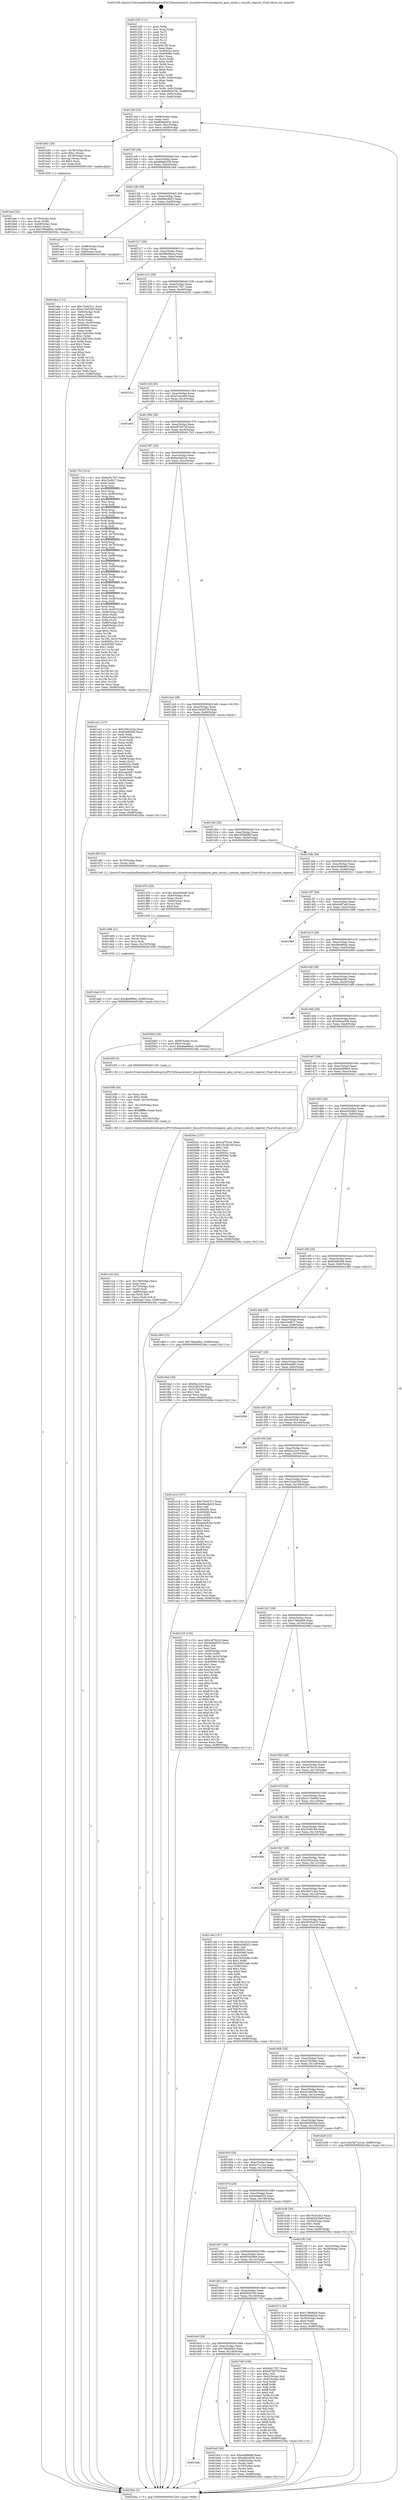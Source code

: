 digraph "0x401250" {
  label = "0x401250 (/mnt/c/Users/mathe/Desktop/tcc/POCII/binaries/extr_linuxdriversttyserialqcom_geni_serial.c_console_register_Final-ollvm.out::main(0))"
  labelloc = "t"
  node[shape=record]

  Entry [label="",width=0.3,height=0.3,shape=circle,fillcolor=black,style=filled]
  "0x4012bf" [label="{
     0x4012bf [32]\l
     | [instrs]\l
     &nbsp;&nbsp;0x4012bf \<+6\>: mov -0x98(%rbp),%eax\l
     &nbsp;&nbsp;0x4012c5 \<+2\>: mov %eax,%ecx\l
     &nbsp;&nbsp;0x4012c7 \<+6\>: sub $0x859ab42b,%ecx\l
     &nbsp;&nbsp;0x4012cd \<+6\>: mov %eax,-0xac(%rbp)\l
     &nbsp;&nbsp;0x4012d3 \<+6\>: mov %ecx,-0xb0(%rbp)\l
     &nbsp;&nbsp;0x4012d9 \<+6\>: je 0000000000401b92 \<main+0x942\>\l
  }"]
  "0x401b92" [label="{
     0x401b92 [29]\l
     | [instrs]\l
     &nbsp;&nbsp;0x401b92 \<+4\>: mov -0x78(%rbp),%rax\l
     &nbsp;&nbsp;0x401b96 \<+6\>: movl $0x1,(%rax)\l
     &nbsp;&nbsp;0x401b9c \<+4\>: mov -0x78(%rbp),%rax\l
     &nbsp;&nbsp;0x401ba0 \<+3\>: movslq (%rax),%rax\l
     &nbsp;&nbsp;0x401ba3 \<+4\>: shl $0x2,%rax\l
     &nbsp;&nbsp;0x401ba7 \<+3\>: mov %rax,%rdi\l
     &nbsp;&nbsp;0x401baa \<+5\>: call 0000000000401050 \<malloc@plt\>\l
     | [calls]\l
     &nbsp;&nbsp;0x401050 \{1\} (unknown)\l
  }"]
  "0x4012df" [label="{
     0x4012df [28]\l
     | [instrs]\l
     &nbsp;&nbsp;0x4012df \<+5\>: jmp 00000000004012e4 \<main+0x94\>\l
     &nbsp;&nbsp;0x4012e4 \<+6\>: mov -0xac(%rbp),%eax\l
     &nbsp;&nbsp;0x4012ea \<+5\>: sub $0x89a8e23b,%eax\l
     &nbsp;&nbsp;0x4012ef \<+6\>: mov %eax,-0xb4(%rbp)\l
     &nbsp;&nbsp;0x4012f5 \<+6\>: je 0000000000401f4d \<main+0xcfd\>\l
  }"]
  Exit [label="",width=0.3,height=0.3,shape=circle,fillcolor=black,style=filled,peripheries=2]
  "0x401f4d" [label="{
     0x401f4d\l
  }", style=dashed]
  "0x4012fb" [label="{
     0x4012fb [28]\l
     | [instrs]\l
     &nbsp;&nbsp;0x4012fb \<+5\>: jmp 0000000000401300 \<main+0xb0\>\l
     &nbsp;&nbsp;0x401300 \<+6\>: mov -0xac(%rbp),%eax\l
     &nbsp;&nbsp;0x401306 \<+5\>: sub $0x89ac9e53,%eax\l
     &nbsp;&nbsp;0x40130b \<+6\>: mov %eax,-0xb8(%rbp)\l
     &nbsp;&nbsp;0x401311 \<+6\>: je 0000000000401aa7 \<main+0x857\>\l
  }"]
  "0x401dad" [label="{
     0x401dad [15]\l
     | [instrs]\l
     &nbsp;&nbsp;0x401dad \<+10\>: movl $0xdfe9894c,-0x98(%rbp)\l
     &nbsp;&nbsp;0x401db7 \<+5\>: jmp 000000000040236a \<main+0x111a\>\l
  }"]
  "0x401aa7" [label="{
     0x401aa7 [19]\l
     | [instrs]\l
     &nbsp;&nbsp;0x401aa7 \<+7\>: mov -0x88(%rbp),%rax\l
     &nbsp;&nbsp;0x401aae \<+3\>: mov (%rax),%rax\l
     &nbsp;&nbsp;0x401ab1 \<+4\>: mov 0x8(%rax),%rdi\l
     &nbsp;&nbsp;0x401ab5 \<+5\>: call 0000000000401060 \<atoi@plt\>\l
     | [calls]\l
     &nbsp;&nbsp;0x401060 \{1\} (unknown)\l
  }"]
  "0x401317" [label="{
     0x401317 [28]\l
     | [instrs]\l
     &nbsp;&nbsp;0x401317 \<+5\>: jmp 000000000040131c \<main+0xcc\>\l
     &nbsp;&nbsp;0x40131c \<+6\>: mov -0xac(%rbp),%eax\l
     &nbsp;&nbsp;0x401322 \<+5\>: sub $0x8fe08eea,%eax\l
     &nbsp;&nbsp;0x401327 \<+6\>: mov %eax,-0xbc(%rbp)\l
     &nbsp;&nbsp;0x40132d \<+6\>: je 0000000000401e1d \<main+0xbcd\>\l
  }"]
  "0x401d98" [label="{
     0x401d98 [21]\l
     | [instrs]\l
     &nbsp;&nbsp;0x401d98 \<+4\>: mov -0x70(%rbp),%rcx\l
     &nbsp;&nbsp;0x401d9c \<+3\>: mov (%rcx),%rcx\l
     &nbsp;&nbsp;0x401d9f \<+3\>: mov %rcx,%rdi\l
     &nbsp;&nbsp;0x401da2 \<+6\>: mov %eax,-0x15c(%rbp)\l
     &nbsp;&nbsp;0x401da8 \<+5\>: call 0000000000401030 \<free@plt\>\l
     | [calls]\l
     &nbsp;&nbsp;0x401030 \{1\} (unknown)\l
  }"]
  "0x401e1d" [label="{
     0x401e1d\l
  }", style=dashed]
  "0x401333" [label="{
     0x401333 [28]\l
     | [instrs]\l
     &nbsp;&nbsp;0x401333 \<+5\>: jmp 0000000000401338 \<main+0xe8\>\l
     &nbsp;&nbsp;0x401338 \<+6\>: mov -0xac(%rbp),%eax\l
     &nbsp;&nbsp;0x40133e \<+5\>: sub $0x9c917f27,%eax\l
     &nbsp;&nbsp;0x401343 \<+6\>: mov %eax,-0xc0(%rbp)\l
     &nbsp;&nbsp;0x401349 \<+6\>: je 0000000000402202 \<main+0xfb2\>\l
  }"]
  "0x401d7b" [label="{
     0x401d7b [29]\l
     | [instrs]\l
     &nbsp;&nbsp;0x401d7b \<+10\>: movabs $0x4030d6,%rdi\l
     &nbsp;&nbsp;0x401d85 \<+4\>: mov -0x60(%rbp),%rcx\l
     &nbsp;&nbsp;0x401d89 \<+2\>: mov %eax,(%rcx)\l
     &nbsp;&nbsp;0x401d8b \<+4\>: mov -0x60(%rbp),%rcx\l
     &nbsp;&nbsp;0x401d8f \<+2\>: mov (%rcx),%esi\l
     &nbsp;&nbsp;0x401d91 \<+2\>: mov $0x0,%al\l
     &nbsp;&nbsp;0x401d93 \<+5\>: call 0000000000401040 \<printf@plt\>\l
     | [calls]\l
     &nbsp;&nbsp;0x401040 \{1\} (unknown)\l
  }"]
  "0x402202" [label="{
     0x402202\l
  }", style=dashed]
  "0x40134f" [label="{
     0x40134f [28]\l
     | [instrs]\l
     &nbsp;&nbsp;0x40134f \<+5\>: jmp 0000000000401354 \<main+0x104\>\l
     &nbsp;&nbsp;0x401354 \<+6\>: mov -0xac(%rbp),%eax\l
     &nbsp;&nbsp;0x40135a \<+5\>: sub $0xa7e2a4fe,%eax\l
     &nbsp;&nbsp;0x40135f \<+6\>: mov %eax,-0xc4(%rbp)\l
     &nbsp;&nbsp;0x401365 \<+6\>: je 0000000000401eb0 \<main+0xc60\>\l
  }"]
  "0x401c24" [label="{
     0x401c24 [42]\l
     | [instrs]\l
     &nbsp;&nbsp;0x401c24 \<+6\>: mov -0x158(%rbp),%ecx\l
     &nbsp;&nbsp;0x401c2a \<+3\>: imul %eax,%ecx\l
     &nbsp;&nbsp;0x401c2d \<+4\>: mov -0x70(%rbp),%rdi\l
     &nbsp;&nbsp;0x401c31 \<+3\>: mov (%rdi),%rdi\l
     &nbsp;&nbsp;0x401c34 \<+4\>: mov -0x68(%rbp),%r8\l
     &nbsp;&nbsp;0x401c38 \<+3\>: movslq (%r8),%r8\l
     &nbsp;&nbsp;0x401c3b \<+4\>: mov %ecx,(%rdi,%r8,4)\l
     &nbsp;&nbsp;0x401c3f \<+10\>: movl $0x2da714ce,-0x98(%rbp)\l
     &nbsp;&nbsp;0x401c49 \<+5\>: jmp 000000000040236a \<main+0x111a\>\l
  }"]
  "0x401eb0" [label="{
     0x401eb0\l
  }", style=dashed]
  "0x40136b" [label="{
     0x40136b [28]\l
     | [instrs]\l
     &nbsp;&nbsp;0x40136b \<+5\>: jmp 0000000000401370 \<main+0x120\>\l
     &nbsp;&nbsp;0x401370 \<+6\>: mov -0xac(%rbp),%eax\l
     &nbsp;&nbsp;0x401376 \<+5\>: sub $0xa97b973f,%eax\l
     &nbsp;&nbsp;0x40137b \<+6\>: mov %eax,-0xc8(%rbp)\l
     &nbsp;&nbsp;0x401381 \<+6\>: je 00000000004017b3 \<main+0x563\>\l
  }"]
  "0x401bf8" [label="{
     0x401bf8 [44]\l
     | [instrs]\l
     &nbsp;&nbsp;0x401bf8 \<+2\>: xor %ecx,%ecx\l
     &nbsp;&nbsp;0x401bfa \<+5\>: mov $0x2,%edx\l
     &nbsp;&nbsp;0x401bff \<+6\>: mov %edx,-0x154(%rbp)\l
     &nbsp;&nbsp;0x401c05 \<+1\>: cltd\l
     &nbsp;&nbsp;0x401c06 \<+6\>: mov -0x154(%rbp),%esi\l
     &nbsp;&nbsp;0x401c0c \<+2\>: idiv %esi\l
     &nbsp;&nbsp;0x401c0e \<+6\>: imul $0xfffffffe,%edx,%edx\l
     &nbsp;&nbsp;0x401c14 \<+3\>: sub $0x1,%ecx\l
     &nbsp;&nbsp;0x401c17 \<+2\>: sub %ecx,%edx\l
     &nbsp;&nbsp;0x401c19 \<+6\>: mov %edx,-0x158(%rbp)\l
     &nbsp;&nbsp;0x401c1f \<+5\>: call 0000000000401160 \<next_i\>\l
     | [calls]\l
     &nbsp;&nbsp;0x401160 \{1\} (/mnt/c/Users/mathe/Desktop/tcc/POCII/binaries/extr_linuxdriversttyserialqcom_geni_serial.c_console_register_Final-ollvm.out::next_i)\l
  }"]
  "0x4017b3" [label="{
     0x4017b3 [314]\l
     | [instrs]\l
     &nbsp;&nbsp;0x4017b3 \<+5\>: mov $0x9c917f27,%eax\l
     &nbsp;&nbsp;0x4017b8 \<+5\>: mov $0x22ef817,%ecx\l
     &nbsp;&nbsp;0x4017bd \<+2\>: xor %edx,%edx\l
     &nbsp;&nbsp;0x4017bf \<+3\>: mov %rsp,%rsi\l
     &nbsp;&nbsp;0x4017c2 \<+4\>: add $0xfffffffffffffff0,%rsi\l
     &nbsp;&nbsp;0x4017c6 \<+3\>: mov %rsi,%rsp\l
     &nbsp;&nbsp;0x4017c9 \<+7\>: mov %rsi,-0x90(%rbp)\l
     &nbsp;&nbsp;0x4017d0 \<+3\>: mov %rsp,%rsi\l
     &nbsp;&nbsp;0x4017d3 \<+4\>: add $0xfffffffffffffff0,%rsi\l
     &nbsp;&nbsp;0x4017d7 \<+3\>: mov %rsi,%rsp\l
     &nbsp;&nbsp;0x4017da \<+3\>: mov %rsp,%rdi\l
     &nbsp;&nbsp;0x4017dd \<+4\>: add $0xfffffffffffffff0,%rdi\l
     &nbsp;&nbsp;0x4017e1 \<+3\>: mov %rdi,%rsp\l
     &nbsp;&nbsp;0x4017e4 \<+7\>: mov %rdi,-0x88(%rbp)\l
     &nbsp;&nbsp;0x4017eb \<+3\>: mov %rsp,%rdi\l
     &nbsp;&nbsp;0x4017ee \<+4\>: add $0xfffffffffffffff0,%rdi\l
     &nbsp;&nbsp;0x4017f2 \<+3\>: mov %rdi,%rsp\l
     &nbsp;&nbsp;0x4017f5 \<+4\>: mov %rdi,-0x80(%rbp)\l
     &nbsp;&nbsp;0x4017f9 \<+3\>: mov %rsp,%rdi\l
     &nbsp;&nbsp;0x4017fc \<+4\>: add $0xfffffffffffffff0,%rdi\l
     &nbsp;&nbsp;0x401800 \<+3\>: mov %rdi,%rsp\l
     &nbsp;&nbsp;0x401803 \<+4\>: mov %rdi,-0x78(%rbp)\l
     &nbsp;&nbsp;0x401807 \<+3\>: mov %rsp,%rdi\l
     &nbsp;&nbsp;0x40180a \<+4\>: add $0xfffffffffffffff0,%rdi\l
     &nbsp;&nbsp;0x40180e \<+3\>: mov %rdi,%rsp\l
     &nbsp;&nbsp;0x401811 \<+4\>: mov %rdi,-0x70(%rbp)\l
     &nbsp;&nbsp;0x401815 \<+3\>: mov %rsp,%rdi\l
     &nbsp;&nbsp;0x401818 \<+4\>: add $0xfffffffffffffff0,%rdi\l
     &nbsp;&nbsp;0x40181c \<+3\>: mov %rdi,%rsp\l
     &nbsp;&nbsp;0x40181f \<+4\>: mov %rdi,-0x68(%rbp)\l
     &nbsp;&nbsp;0x401823 \<+3\>: mov %rsp,%rdi\l
     &nbsp;&nbsp;0x401826 \<+4\>: add $0xfffffffffffffff0,%rdi\l
     &nbsp;&nbsp;0x40182a \<+3\>: mov %rdi,%rsp\l
     &nbsp;&nbsp;0x40182d \<+4\>: mov %rdi,-0x60(%rbp)\l
     &nbsp;&nbsp;0x401831 \<+3\>: mov %rsp,%rdi\l
     &nbsp;&nbsp;0x401834 \<+4\>: add $0xfffffffffffffff0,%rdi\l
     &nbsp;&nbsp;0x401838 \<+3\>: mov %rdi,%rsp\l
     &nbsp;&nbsp;0x40183b \<+4\>: mov %rdi,-0x58(%rbp)\l
     &nbsp;&nbsp;0x40183f \<+3\>: mov %rsp,%rdi\l
     &nbsp;&nbsp;0x401842 \<+4\>: add $0xfffffffffffffff0,%rdi\l
     &nbsp;&nbsp;0x401846 \<+3\>: mov %rdi,%rsp\l
     &nbsp;&nbsp;0x401849 \<+4\>: mov %rdi,-0x50(%rbp)\l
     &nbsp;&nbsp;0x40184d \<+3\>: mov %rsp,%rdi\l
     &nbsp;&nbsp;0x401850 \<+4\>: add $0xfffffffffffffff0,%rdi\l
     &nbsp;&nbsp;0x401854 \<+3\>: mov %rdi,%rsp\l
     &nbsp;&nbsp;0x401857 \<+4\>: mov %rdi,-0x48(%rbp)\l
     &nbsp;&nbsp;0x40185b \<+3\>: mov %rsp,%rdi\l
     &nbsp;&nbsp;0x40185e \<+4\>: add $0xfffffffffffffff0,%rdi\l
     &nbsp;&nbsp;0x401862 \<+3\>: mov %rdi,%rsp\l
     &nbsp;&nbsp;0x401865 \<+4\>: mov %rdi,-0x40(%rbp)\l
     &nbsp;&nbsp;0x401869 \<+7\>: mov -0x90(%rbp),%rdi\l
     &nbsp;&nbsp;0x401870 \<+6\>: movl $0x0,(%rdi)\l
     &nbsp;&nbsp;0x401876 \<+7\>: mov -0x9c(%rbp),%r8d\l
     &nbsp;&nbsp;0x40187d \<+3\>: mov %r8d,(%rsi)\l
     &nbsp;&nbsp;0x401880 \<+7\>: mov -0x88(%rbp),%rdi\l
     &nbsp;&nbsp;0x401887 \<+7\>: mov -0xa8(%rbp),%r9\l
     &nbsp;&nbsp;0x40188e \<+3\>: mov %r9,(%rdi)\l
     &nbsp;&nbsp;0x401891 \<+3\>: cmpl $0x2,(%rsi)\l
     &nbsp;&nbsp;0x401894 \<+4\>: setne %r10b\l
     &nbsp;&nbsp;0x401898 \<+4\>: and $0x1,%r10b\l
     &nbsp;&nbsp;0x40189c \<+4\>: mov %r10b,-0x31(%rbp)\l
     &nbsp;&nbsp;0x4018a0 \<+8\>: mov 0x40505c,%r11d\l
     &nbsp;&nbsp;0x4018a8 \<+7\>: mov 0x405060,%ebx\l
     &nbsp;&nbsp;0x4018af \<+3\>: sub $0x1,%edx\l
     &nbsp;&nbsp;0x4018b2 \<+3\>: mov %r11d,%r14d\l
     &nbsp;&nbsp;0x4018b5 \<+3\>: add %edx,%r14d\l
     &nbsp;&nbsp;0x4018b8 \<+4\>: imul %r14d,%r11d\l
     &nbsp;&nbsp;0x4018bc \<+4\>: and $0x1,%r11d\l
     &nbsp;&nbsp;0x4018c0 \<+4\>: cmp $0x0,%r11d\l
     &nbsp;&nbsp;0x4018c4 \<+4\>: sete %r10b\l
     &nbsp;&nbsp;0x4018c8 \<+3\>: cmp $0xa,%ebx\l
     &nbsp;&nbsp;0x4018cb \<+4\>: setl %r15b\l
     &nbsp;&nbsp;0x4018cf \<+3\>: mov %r10b,%r12b\l
     &nbsp;&nbsp;0x4018d2 \<+3\>: and %r15b,%r12b\l
     &nbsp;&nbsp;0x4018d5 \<+3\>: xor %r15b,%r10b\l
     &nbsp;&nbsp;0x4018d8 \<+3\>: or %r10b,%r12b\l
     &nbsp;&nbsp;0x4018db \<+4\>: test $0x1,%r12b\l
     &nbsp;&nbsp;0x4018df \<+3\>: cmovne %ecx,%eax\l
     &nbsp;&nbsp;0x4018e2 \<+6\>: mov %eax,-0x98(%rbp)\l
     &nbsp;&nbsp;0x4018e8 \<+5\>: jmp 000000000040236a \<main+0x111a\>\l
  }"]
  "0x401387" [label="{
     0x401387 [28]\l
     | [instrs]\l
     &nbsp;&nbsp;0x401387 \<+5\>: jmp 000000000040138c \<main+0x13c\>\l
     &nbsp;&nbsp;0x40138c \<+6\>: mov -0xac(%rbp),%eax\l
     &nbsp;&nbsp;0x401392 \<+5\>: sub $0xba5b932c,%eax\l
     &nbsp;&nbsp;0x401397 \<+6\>: mov %eax,-0xcc(%rbp)\l
     &nbsp;&nbsp;0x40139d \<+6\>: je 0000000000401ce1 \<main+0xa91\>\l
  }"]
  "0x4016eb" [label="{
     0x4016eb\l
  }", style=dashed]
  "0x401ce1" [label="{
     0x401ce1 [127]\l
     | [instrs]\l
     &nbsp;&nbsp;0x401ce1 \<+5\>: mov $0x2391e22a,%eax\l
     &nbsp;&nbsp;0x401ce6 \<+5\>: mov $0xfcb8b568,%ecx\l
     &nbsp;&nbsp;0x401ceb \<+2\>: xor %edx,%edx\l
     &nbsp;&nbsp;0x401ced \<+4\>: mov -0x68(%rbp),%rsi\l
     &nbsp;&nbsp;0x401cf1 \<+2\>: mov (%rsi),%edi\l
     &nbsp;&nbsp;0x401cf3 \<+3\>: mov %edx,%r8d\l
     &nbsp;&nbsp;0x401cf6 \<+3\>: sub %edi,%r8d\l
     &nbsp;&nbsp;0x401cf9 \<+2\>: mov %edx,%edi\l
     &nbsp;&nbsp;0x401cfb \<+3\>: sub $0x1,%edi\l
     &nbsp;&nbsp;0x401cfe \<+3\>: add %edi,%r8d\l
     &nbsp;&nbsp;0x401d01 \<+3\>: sub %r8d,%edx\l
     &nbsp;&nbsp;0x401d04 \<+4\>: mov -0x68(%rbp),%rsi\l
     &nbsp;&nbsp;0x401d08 \<+2\>: mov %edx,(%rsi)\l
     &nbsp;&nbsp;0x401d0a \<+7\>: mov 0x40505c,%edx\l
     &nbsp;&nbsp;0x401d11 \<+7\>: mov 0x405060,%edi\l
     &nbsp;&nbsp;0x401d18 \<+3\>: mov %edx,%r8d\l
     &nbsp;&nbsp;0x401d1b \<+7\>: add $0xcaa4497,%r8d\l
     &nbsp;&nbsp;0x401d22 \<+4\>: sub $0x1,%r8d\l
     &nbsp;&nbsp;0x401d26 \<+7\>: sub $0xcaa4497,%r8d\l
     &nbsp;&nbsp;0x401d2d \<+4\>: imul %r8d,%edx\l
     &nbsp;&nbsp;0x401d31 \<+3\>: and $0x1,%edx\l
     &nbsp;&nbsp;0x401d34 \<+3\>: cmp $0x0,%edx\l
     &nbsp;&nbsp;0x401d37 \<+4\>: sete %r9b\l
     &nbsp;&nbsp;0x401d3b \<+3\>: cmp $0xa,%edi\l
     &nbsp;&nbsp;0x401d3e \<+4\>: setl %r10b\l
     &nbsp;&nbsp;0x401d42 \<+3\>: mov %r9b,%r11b\l
     &nbsp;&nbsp;0x401d45 \<+3\>: and %r10b,%r11b\l
     &nbsp;&nbsp;0x401d48 \<+3\>: xor %r10b,%r9b\l
     &nbsp;&nbsp;0x401d4b \<+3\>: or %r9b,%r11b\l
     &nbsp;&nbsp;0x401d4e \<+4\>: test $0x1,%r11b\l
     &nbsp;&nbsp;0x401d52 \<+3\>: cmovne %ecx,%eax\l
     &nbsp;&nbsp;0x401d55 \<+6\>: mov %eax,-0x98(%rbp)\l
     &nbsp;&nbsp;0x401d5b \<+5\>: jmp 000000000040236a \<main+0x111a\>\l
  }"]
  "0x4013a3" [label="{
     0x4013a3 [28]\l
     | [instrs]\l
     &nbsp;&nbsp;0x4013a3 \<+5\>: jmp 00000000004013a8 \<main+0x158\>\l
     &nbsp;&nbsp;0x4013a8 \<+6\>: mov -0xac(%rbp),%eax\l
     &nbsp;&nbsp;0x4013ae \<+5\>: sub $0xc3d3c878,%eax\l
     &nbsp;&nbsp;0x4013b3 \<+6\>: mov %eax,-0xd0(%rbp)\l
     &nbsp;&nbsp;0x4013b9 \<+6\>: je 000000000040209c \<main+0xe4c\>\l
  }"]
  "0x401bcf" [label="{
     0x401bcf [36]\l
     | [instrs]\l
     &nbsp;&nbsp;0x401bcf \<+5\>: mov $0xc658b69f,%eax\l
     &nbsp;&nbsp;0x401bd4 \<+5\>: mov $0xe9dca036,%ecx\l
     &nbsp;&nbsp;0x401bd9 \<+4\>: mov -0x68(%rbp),%rdx\l
     &nbsp;&nbsp;0x401bdd \<+2\>: mov (%rdx),%esi\l
     &nbsp;&nbsp;0x401bdf \<+4\>: mov -0x78(%rbp),%rdx\l
     &nbsp;&nbsp;0x401be3 \<+2\>: cmp (%rdx),%esi\l
     &nbsp;&nbsp;0x401be5 \<+3\>: cmovl %ecx,%eax\l
     &nbsp;&nbsp;0x401be8 \<+6\>: mov %eax,-0x98(%rbp)\l
     &nbsp;&nbsp;0x401bee \<+5\>: jmp 000000000040236a \<main+0x111a\>\l
  }"]
  "0x40209c" [label="{
     0x40209c\l
  }", style=dashed]
  "0x4013bf" [label="{
     0x4013bf [28]\l
     | [instrs]\l
     &nbsp;&nbsp;0x4013bf \<+5\>: jmp 00000000004013c4 \<main+0x174\>\l
     &nbsp;&nbsp;0x4013c4 \<+6\>: mov -0xac(%rbp),%eax\l
     &nbsp;&nbsp;0x4013ca \<+5\>: sub $0xc658b69f,%eax\l
     &nbsp;&nbsp;0x4013cf \<+6\>: mov %eax,-0xd4(%rbp)\l
     &nbsp;&nbsp;0x4013d5 \<+6\>: je 0000000000401d6f \<main+0xb1f\>\l
  }"]
  "0x401baf" [label="{
     0x401baf [32]\l
     | [instrs]\l
     &nbsp;&nbsp;0x401baf \<+4\>: mov -0x70(%rbp),%rdi\l
     &nbsp;&nbsp;0x401bb3 \<+3\>: mov %rax,(%rdi)\l
     &nbsp;&nbsp;0x401bb6 \<+4\>: mov -0x68(%rbp),%rax\l
     &nbsp;&nbsp;0x401bba \<+6\>: movl $0x0,(%rax)\l
     &nbsp;&nbsp;0x401bc0 \<+10\>: movl $0x7084d0b2,-0x98(%rbp)\l
     &nbsp;&nbsp;0x401bca \<+5\>: jmp 000000000040236a \<main+0x111a\>\l
  }"]
  "0x401d6f" [label="{
     0x401d6f [12]\l
     | [instrs]\l
     &nbsp;&nbsp;0x401d6f \<+4\>: mov -0x70(%rbp),%rax\l
     &nbsp;&nbsp;0x401d73 \<+3\>: mov (%rax),%rdi\l
     &nbsp;&nbsp;0x401d76 \<+5\>: call 0000000000401240 \<console_register\>\l
     | [calls]\l
     &nbsp;&nbsp;0x401240 \{1\} (/mnt/c/Users/mathe/Desktop/tcc/POCII/binaries/extr_linuxdriversttyserialqcom_geni_serial.c_console_register_Final-ollvm.out::console_register)\l
  }"]
  "0x4013db" [label="{
     0x4013db [28]\l
     | [instrs]\l
     &nbsp;&nbsp;0x4013db \<+5\>: jmp 00000000004013e0 \<main+0x190\>\l
     &nbsp;&nbsp;0x4013e0 \<+6\>: mov -0xac(%rbp),%eax\l
     &nbsp;&nbsp;0x4013e6 \<+5\>: sub $0xc838d90f,%eax\l
     &nbsp;&nbsp;0x4013eb \<+6\>: mov %eax,-0xd8(%rbp)\l
     &nbsp;&nbsp;0x4013f1 \<+6\>: je 0000000000402031 \<main+0xde1\>\l
  }"]
  "0x401aba" [label="{
     0x401aba [111]\l
     | [instrs]\l
     &nbsp;&nbsp;0x401aba \<+5\>: mov $0x75c62311,%ecx\l
     &nbsp;&nbsp;0x401abf \<+5\>: mov $0x41545390,%edx\l
     &nbsp;&nbsp;0x401ac4 \<+4\>: mov -0x80(%rbp),%rdi\l
     &nbsp;&nbsp;0x401ac8 \<+2\>: mov %eax,(%rdi)\l
     &nbsp;&nbsp;0x401aca \<+4\>: mov -0x80(%rbp),%rdi\l
     &nbsp;&nbsp;0x401ace \<+2\>: mov (%rdi),%eax\l
     &nbsp;&nbsp;0x401ad0 \<+3\>: mov %eax,-0x30(%rbp)\l
     &nbsp;&nbsp;0x401ad3 \<+7\>: mov 0x40505c,%eax\l
     &nbsp;&nbsp;0x401ada \<+7\>: mov 0x405060,%esi\l
     &nbsp;&nbsp;0x401ae1 \<+3\>: mov %eax,%r8d\l
     &nbsp;&nbsp;0x401ae4 \<+7\>: sub $0x13e87d5e,%r8d\l
     &nbsp;&nbsp;0x401aeb \<+4\>: sub $0x1,%r8d\l
     &nbsp;&nbsp;0x401aef \<+7\>: add $0x13e87d5e,%r8d\l
     &nbsp;&nbsp;0x401af6 \<+4\>: imul %r8d,%eax\l
     &nbsp;&nbsp;0x401afa \<+3\>: and $0x1,%eax\l
     &nbsp;&nbsp;0x401afd \<+3\>: cmp $0x0,%eax\l
     &nbsp;&nbsp;0x401b00 \<+4\>: sete %r9b\l
     &nbsp;&nbsp;0x401b04 \<+3\>: cmp $0xa,%esi\l
     &nbsp;&nbsp;0x401b07 \<+4\>: setl %r10b\l
     &nbsp;&nbsp;0x401b0b \<+3\>: mov %r9b,%r11b\l
     &nbsp;&nbsp;0x401b0e \<+3\>: and %r10b,%r11b\l
     &nbsp;&nbsp;0x401b11 \<+3\>: xor %r10b,%r9b\l
     &nbsp;&nbsp;0x401b14 \<+3\>: or %r9b,%r11b\l
     &nbsp;&nbsp;0x401b17 \<+4\>: test $0x1,%r11b\l
     &nbsp;&nbsp;0x401b1b \<+3\>: cmovne %edx,%ecx\l
     &nbsp;&nbsp;0x401b1e \<+6\>: mov %ecx,-0x98(%rbp)\l
     &nbsp;&nbsp;0x401b24 \<+5\>: jmp 000000000040236a \<main+0x111a\>\l
  }"]
  "0x402031" [label="{
     0x402031\l
  }", style=dashed]
  "0x4013f7" [label="{
     0x4013f7 [28]\l
     | [instrs]\l
     &nbsp;&nbsp;0x4013f7 \<+5\>: jmp 00000000004013fc \<main+0x1ac\>\l
     &nbsp;&nbsp;0x4013fc \<+6\>: mov -0xac(%rbp),%eax\l
     &nbsp;&nbsp;0x401402 \<+5\>: sub $0xc9df7adf,%eax\l
     &nbsp;&nbsp;0x401407 \<+6\>: mov %eax,-0xdc(%rbp)\l
     &nbsp;&nbsp;0x40140d \<+6\>: je 0000000000401966 \<main+0x716\>\l
  }"]
  "0x401250" [label="{
     0x401250 [111]\l
     | [instrs]\l
     &nbsp;&nbsp;0x401250 \<+1\>: push %rbp\l
     &nbsp;&nbsp;0x401251 \<+3\>: mov %rsp,%rbp\l
     &nbsp;&nbsp;0x401254 \<+2\>: push %r15\l
     &nbsp;&nbsp;0x401256 \<+2\>: push %r14\l
     &nbsp;&nbsp;0x401258 \<+2\>: push %r13\l
     &nbsp;&nbsp;0x40125a \<+2\>: push %r12\l
     &nbsp;&nbsp;0x40125c \<+1\>: push %rbx\l
     &nbsp;&nbsp;0x40125d \<+7\>: sub $0x158,%rsp\l
     &nbsp;&nbsp;0x401264 \<+2\>: xor %eax,%eax\l
     &nbsp;&nbsp;0x401266 \<+7\>: mov 0x40505c,%ecx\l
     &nbsp;&nbsp;0x40126d \<+7\>: mov 0x405060,%edx\l
     &nbsp;&nbsp;0x401274 \<+3\>: sub $0x1,%eax\l
     &nbsp;&nbsp;0x401277 \<+3\>: mov %ecx,%r8d\l
     &nbsp;&nbsp;0x40127a \<+3\>: add %eax,%r8d\l
     &nbsp;&nbsp;0x40127d \<+4\>: imul %r8d,%ecx\l
     &nbsp;&nbsp;0x401281 \<+3\>: and $0x1,%ecx\l
     &nbsp;&nbsp;0x401284 \<+3\>: cmp $0x0,%ecx\l
     &nbsp;&nbsp;0x401287 \<+4\>: sete %r9b\l
     &nbsp;&nbsp;0x40128b \<+4\>: and $0x1,%r9b\l
     &nbsp;&nbsp;0x40128f \<+7\>: mov %r9b,-0x92(%rbp)\l
     &nbsp;&nbsp;0x401296 \<+3\>: cmp $0xa,%edx\l
     &nbsp;&nbsp;0x401299 \<+4\>: setl %r9b\l
     &nbsp;&nbsp;0x40129d \<+4\>: and $0x1,%r9b\l
     &nbsp;&nbsp;0x4012a1 \<+7\>: mov %r9b,-0x91(%rbp)\l
     &nbsp;&nbsp;0x4012a8 \<+10\>: movl $0x65f2d79c,-0x98(%rbp)\l
     &nbsp;&nbsp;0x4012b2 \<+6\>: mov %edi,-0x9c(%rbp)\l
     &nbsp;&nbsp;0x4012b8 \<+7\>: mov %rsi,-0xa8(%rbp)\l
  }"]
  "0x401966" [label="{
     0x401966\l
  }", style=dashed]
  "0x401413" [label="{
     0x401413 [28]\l
     | [instrs]\l
     &nbsp;&nbsp;0x401413 \<+5\>: jmp 0000000000401418 \<main+0x1c8\>\l
     &nbsp;&nbsp;0x401418 \<+6\>: mov -0xac(%rbp),%eax\l
     &nbsp;&nbsp;0x40141e \<+5\>: sub $0xdfe9894c,%eax\l
     &nbsp;&nbsp;0x401423 \<+6\>: mov %eax,-0xe0(%rbp)\l
     &nbsp;&nbsp;0x401429 \<+6\>: je 00000000004020b0 \<main+0xe60\>\l
  }"]
  "0x40236a" [label="{
     0x40236a [5]\l
     | [instrs]\l
     &nbsp;&nbsp;0x40236a \<+5\>: jmp 00000000004012bf \<main+0x6f\>\l
  }"]
  "0x4020b0" [label="{
     0x4020b0 [28]\l
     | [instrs]\l
     &nbsp;&nbsp;0x4020b0 \<+7\>: mov -0x90(%rbp),%rax\l
     &nbsp;&nbsp;0x4020b7 \<+6\>: movl $0x0,(%rax)\l
     &nbsp;&nbsp;0x4020bd \<+10\>: movl $0xeba99be5,-0x98(%rbp)\l
     &nbsp;&nbsp;0x4020c7 \<+5\>: jmp 000000000040236a \<main+0x111a\>\l
  }"]
  "0x40142f" [label="{
     0x40142f [28]\l
     | [instrs]\l
     &nbsp;&nbsp;0x40142f \<+5\>: jmp 0000000000401434 \<main+0x1e4\>\l
     &nbsp;&nbsp;0x401434 \<+6\>: mov -0xac(%rbp),%eax\l
     &nbsp;&nbsp;0x40143a \<+5\>: sub $0xe94acfdc,%eax\l
     &nbsp;&nbsp;0x40143f \<+6\>: mov %eax,-0xe4(%rbp)\l
     &nbsp;&nbsp;0x401445 \<+6\>: je 0000000000401df9 \<main+0xba9\>\l
  }"]
  "0x4016cf" [label="{
     0x4016cf [28]\l
     | [instrs]\l
     &nbsp;&nbsp;0x4016cf \<+5\>: jmp 00000000004016d4 \<main+0x484\>\l
     &nbsp;&nbsp;0x4016d4 \<+6\>: mov -0xac(%rbp),%eax\l
     &nbsp;&nbsp;0x4016da \<+5\>: sub $0x7084d0b2,%eax\l
     &nbsp;&nbsp;0x4016df \<+6\>: mov %eax,-0x144(%rbp)\l
     &nbsp;&nbsp;0x4016e5 \<+6\>: je 0000000000401bcf \<main+0x97f\>\l
  }"]
  "0x401df9" [label="{
     0x401df9\l
  }", style=dashed]
  "0x40144b" [label="{
     0x40144b [28]\l
     | [instrs]\l
     &nbsp;&nbsp;0x40144b \<+5\>: jmp 0000000000401450 \<main+0x200\>\l
     &nbsp;&nbsp;0x401450 \<+6\>: mov -0xac(%rbp),%eax\l
     &nbsp;&nbsp;0x401456 \<+5\>: sub $0xe9dca036,%eax\l
     &nbsp;&nbsp;0x40145b \<+6\>: mov %eax,-0xe8(%rbp)\l
     &nbsp;&nbsp;0x401461 \<+6\>: je 0000000000401bf3 \<main+0x9a3\>\l
  }"]
  "0x401749" [label="{
     0x401749 [106]\l
     | [instrs]\l
     &nbsp;&nbsp;0x401749 \<+5\>: mov $0x9c917f27,%eax\l
     &nbsp;&nbsp;0x40174e \<+5\>: mov $0xa97b973f,%ecx\l
     &nbsp;&nbsp;0x401753 \<+2\>: mov $0x1,%dl\l
     &nbsp;&nbsp;0x401755 \<+7\>: mov -0x92(%rbp),%sil\l
     &nbsp;&nbsp;0x40175c \<+7\>: mov -0x91(%rbp),%dil\l
     &nbsp;&nbsp;0x401763 \<+3\>: mov %sil,%r8b\l
     &nbsp;&nbsp;0x401766 \<+4\>: xor $0xff,%r8b\l
     &nbsp;&nbsp;0x40176a \<+3\>: mov %dil,%r9b\l
     &nbsp;&nbsp;0x40176d \<+4\>: xor $0xff,%r9b\l
     &nbsp;&nbsp;0x401771 \<+3\>: xor $0x0,%dl\l
     &nbsp;&nbsp;0x401774 \<+3\>: mov %r8b,%r10b\l
     &nbsp;&nbsp;0x401777 \<+4\>: and $0x0,%r10b\l
     &nbsp;&nbsp;0x40177b \<+3\>: and %dl,%sil\l
     &nbsp;&nbsp;0x40177e \<+3\>: mov %r9b,%r11b\l
     &nbsp;&nbsp;0x401781 \<+4\>: and $0x0,%r11b\l
     &nbsp;&nbsp;0x401785 \<+3\>: and %dl,%dil\l
     &nbsp;&nbsp;0x401788 \<+3\>: or %sil,%r10b\l
     &nbsp;&nbsp;0x40178b \<+3\>: or %dil,%r11b\l
     &nbsp;&nbsp;0x40178e \<+3\>: xor %r11b,%r10b\l
     &nbsp;&nbsp;0x401791 \<+3\>: or %r9b,%r8b\l
     &nbsp;&nbsp;0x401794 \<+4\>: xor $0xff,%r8b\l
     &nbsp;&nbsp;0x401798 \<+3\>: or $0x0,%dl\l
     &nbsp;&nbsp;0x40179b \<+3\>: and %dl,%r8b\l
     &nbsp;&nbsp;0x40179e \<+3\>: or %r8b,%r10b\l
     &nbsp;&nbsp;0x4017a1 \<+4\>: test $0x1,%r10b\l
     &nbsp;&nbsp;0x4017a5 \<+3\>: cmovne %ecx,%eax\l
     &nbsp;&nbsp;0x4017a8 \<+6\>: mov %eax,-0x98(%rbp)\l
     &nbsp;&nbsp;0x4017ae \<+5\>: jmp 000000000040236a \<main+0x111a\>\l
  }"]
  "0x401bf3" [label="{
     0x401bf3 [5]\l
     | [instrs]\l
     &nbsp;&nbsp;0x401bf3 \<+5\>: call 0000000000401160 \<next_i\>\l
     | [calls]\l
     &nbsp;&nbsp;0x401160 \{1\} (/mnt/c/Users/mathe/Desktop/tcc/POCII/binaries/extr_linuxdriversttyserialqcom_geni_serial.c_console_register_Final-ollvm.out::next_i)\l
  }"]
  "0x401467" [label="{
     0x401467 [28]\l
     | [instrs]\l
     &nbsp;&nbsp;0x401467 \<+5\>: jmp 000000000040146c \<main+0x21c\>\l
     &nbsp;&nbsp;0x40146c \<+6\>: mov -0xac(%rbp),%eax\l
     &nbsp;&nbsp;0x401472 \<+5\>: sub $0xeba99be5,%eax\l
     &nbsp;&nbsp;0x401477 \<+6\>: mov %eax,-0xec(%rbp)\l
     &nbsp;&nbsp;0x40147d \<+6\>: je 00000000004020cc \<main+0xe7c\>\l
  }"]
  "0x4016b3" [label="{
     0x4016b3 [28]\l
     | [instrs]\l
     &nbsp;&nbsp;0x4016b3 \<+5\>: jmp 00000000004016b8 \<main+0x468\>\l
     &nbsp;&nbsp;0x4016b8 \<+6\>: mov -0xac(%rbp),%eax\l
     &nbsp;&nbsp;0x4016be \<+5\>: sub $0x65f2d79c,%eax\l
     &nbsp;&nbsp;0x4016c3 \<+6\>: mov %eax,-0x140(%rbp)\l
     &nbsp;&nbsp;0x4016c9 \<+6\>: je 0000000000401749 \<main+0x4f9\>\l
  }"]
  "0x4020cc" [label="{
     0x4020cc [137]\l
     | [instrs]\l
     &nbsp;&nbsp;0x4020cc \<+5\>: mov $0x1af7b2c4,%eax\l
     &nbsp;&nbsp;0x4020d1 \<+5\>: mov $0x15c3e339,%ecx\l
     &nbsp;&nbsp;0x4020d6 \<+2\>: mov $0x1,%dl\l
     &nbsp;&nbsp;0x4020d8 \<+2\>: xor %esi,%esi\l
     &nbsp;&nbsp;0x4020da \<+7\>: mov 0x40505c,%edi\l
     &nbsp;&nbsp;0x4020e1 \<+8\>: mov 0x405060,%r8d\l
     &nbsp;&nbsp;0x4020e9 \<+3\>: sub $0x1,%esi\l
     &nbsp;&nbsp;0x4020ec \<+3\>: mov %edi,%r9d\l
     &nbsp;&nbsp;0x4020ef \<+3\>: add %esi,%r9d\l
     &nbsp;&nbsp;0x4020f2 \<+4\>: imul %r9d,%edi\l
     &nbsp;&nbsp;0x4020f6 \<+3\>: and $0x1,%edi\l
     &nbsp;&nbsp;0x4020f9 \<+3\>: cmp $0x0,%edi\l
     &nbsp;&nbsp;0x4020fc \<+4\>: sete %r10b\l
     &nbsp;&nbsp;0x402100 \<+4\>: cmp $0xa,%r8d\l
     &nbsp;&nbsp;0x402104 \<+4\>: setl %r11b\l
     &nbsp;&nbsp;0x402108 \<+3\>: mov %r10b,%bl\l
     &nbsp;&nbsp;0x40210b \<+3\>: xor $0xff,%bl\l
     &nbsp;&nbsp;0x40210e \<+3\>: mov %r11b,%r14b\l
     &nbsp;&nbsp;0x402111 \<+4\>: xor $0xff,%r14b\l
     &nbsp;&nbsp;0x402115 \<+3\>: xor $0x0,%dl\l
     &nbsp;&nbsp;0x402118 \<+3\>: mov %bl,%r15b\l
     &nbsp;&nbsp;0x40211b \<+4\>: and $0x0,%r15b\l
     &nbsp;&nbsp;0x40211f \<+3\>: and %dl,%r10b\l
     &nbsp;&nbsp;0x402122 \<+3\>: mov %r14b,%r12b\l
     &nbsp;&nbsp;0x402125 \<+4\>: and $0x0,%r12b\l
     &nbsp;&nbsp;0x402129 \<+3\>: and %dl,%r11b\l
     &nbsp;&nbsp;0x40212c \<+3\>: or %r10b,%r15b\l
     &nbsp;&nbsp;0x40212f \<+3\>: or %r11b,%r12b\l
     &nbsp;&nbsp;0x402132 \<+3\>: xor %r12b,%r15b\l
     &nbsp;&nbsp;0x402135 \<+3\>: or %r14b,%bl\l
     &nbsp;&nbsp;0x402138 \<+3\>: xor $0xff,%bl\l
     &nbsp;&nbsp;0x40213b \<+3\>: or $0x0,%dl\l
     &nbsp;&nbsp;0x40213e \<+2\>: and %dl,%bl\l
     &nbsp;&nbsp;0x402140 \<+3\>: or %bl,%r15b\l
     &nbsp;&nbsp;0x402143 \<+4\>: test $0x1,%r15b\l
     &nbsp;&nbsp;0x402147 \<+3\>: cmovne %ecx,%eax\l
     &nbsp;&nbsp;0x40214a \<+6\>: mov %eax,-0x98(%rbp)\l
     &nbsp;&nbsp;0x402150 \<+5\>: jmp 000000000040236a \<main+0x111a\>\l
  }"]
  "0x401483" [label="{
     0x401483 [28]\l
     | [instrs]\l
     &nbsp;&nbsp;0x401483 \<+5\>: jmp 0000000000401488 \<main+0x238\>\l
     &nbsp;&nbsp;0x401488 \<+6\>: mov -0xac(%rbp),%eax\l
     &nbsp;&nbsp;0x40148e \<+5\>: sub $0xec9258e5,%eax\l
     &nbsp;&nbsp;0x401493 \<+6\>: mov %eax,-0xf0(%rbp)\l
     &nbsp;&nbsp;0x401499 \<+6\>: je 0000000000402328 \<main+0x10d8\>\l
  }"]
  "0x401b74" [label="{
     0x401b74 [30]\l
     | [instrs]\l
     &nbsp;&nbsp;0x401b74 \<+5\>: mov $0x1788de56,%eax\l
     &nbsp;&nbsp;0x401b79 \<+5\>: mov $0x859ab42b,%ecx\l
     &nbsp;&nbsp;0x401b7e \<+3\>: mov -0x30(%rbp),%edx\l
     &nbsp;&nbsp;0x401b81 \<+3\>: cmp $0x0,%edx\l
     &nbsp;&nbsp;0x401b84 \<+3\>: cmove %ecx,%eax\l
     &nbsp;&nbsp;0x401b87 \<+6\>: mov %eax,-0x98(%rbp)\l
     &nbsp;&nbsp;0x401b8d \<+5\>: jmp 000000000040236a \<main+0x111a\>\l
  }"]
  "0x402328" [label="{
     0x402328\l
  }", style=dashed]
  "0x40149f" [label="{
     0x40149f [28]\l
     | [instrs]\l
     &nbsp;&nbsp;0x40149f \<+5\>: jmp 00000000004014a4 \<main+0x254\>\l
     &nbsp;&nbsp;0x4014a4 \<+6\>: mov -0xac(%rbp),%eax\l
     &nbsp;&nbsp;0x4014aa \<+5\>: sub $0xfcb8b568,%eax\l
     &nbsp;&nbsp;0x4014af \<+6\>: mov %eax,-0xf4(%rbp)\l
     &nbsp;&nbsp;0x4014b5 \<+6\>: je 0000000000401d60 \<main+0xb10\>\l
  }"]
  "0x401697" [label="{
     0x401697 [28]\l
     | [instrs]\l
     &nbsp;&nbsp;0x401697 \<+5\>: jmp 000000000040169c \<main+0x44c\>\l
     &nbsp;&nbsp;0x40169c \<+6\>: mov -0xac(%rbp),%eax\l
     &nbsp;&nbsp;0x4016a2 \<+5\>: sub $0x602d39e9,%eax\l
     &nbsp;&nbsp;0x4016a7 \<+6\>: mov %eax,-0x13c(%rbp)\l
     &nbsp;&nbsp;0x4016ad \<+6\>: je 0000000000401b74 \<main+0x924\>\l
  }"]
  "0x401d60" [label="{
     0x401d60 [15]\l
     | [instrs]\l
     &nbsp;&nbsp;0x401d60 \<+10\>: movl $0x7084d0b2,-0x98(%rbp)\l
     &nbsp;&nbsp;0x401d6a \<+5\>: jmp 000000000040236a \<main+0x111a\>\l
  }"]
  "0x4014bb" [label="{
     0x4014bb [28]\l
     | [instrs]\l
     &nbsp;&nbsp;0x4014bb \<+5\>: jmp 00000000004014c0 \<main+0x270\>\l
     &nbsp;&nbsp;0x4014c0 \<+6\>: mov -0xac(%rbp),%eax\l
     &nbsp;&nbsp;0x4014c6 \<+5\>: sub $0x22ef817,%eax\l
     &nbsp;&nbsp;0x4014cb \<+6\>: mov %eax,-0xf8(%rbp)\l
     &nbsp;&nbsp;0x4014d1 \<+6\>: je 00000000004018ed \<main+0x69d\>\l
  }"]
  "0x4021f0" [label="{
     0x4021f0 [18]\l
     | [instrs]\l
     &nbsp;&nbsp;0x4021f0 \<+3\>: mov -0x2c(%rbp),%eax\l
     &nbsp;&nbsp;0x4021f3 \<+4\>: lea -0x28(%rbp),%rsp\l
     &nbsp;&nbsp;0x4021f7 \<+1\>: pop %rbx\l
     &nbsp;&nbsp;0x4021f8 \<+2\>: pop %r12\l
     &nbsp;&nbsp;0x4021fa \<+2\>: pop %r13\l
     &nbsp;&nbsp;0x4021fc \<+2\>: pop %r14\l
     &nbsp;&nbsp;0x4021fe \<+2\>: pop %r15\l
     &nbsp;&nbsp;0x402200 \<+1\>: pop %rbp\l
     &nbsp;&nbsp;0x402201 \<+1\>: ret\l
  }"]
  "0x4018ed" [label="{
     0x4018ed [30]\l
     | [instrs]\l
     &nbsp;&nbsp;0x4018ed \<+5\>: mov $0xf5a12c5,%eax\l
     &nbsp;&nbsp;0x4018f2 \<+5\>: mov $0x226f23f4,%ecx\l
     &nbsp;&nbsp;0x4018f7 \<+3\>: mov -0x31(%rbp),%dl\l
     &nbsp;&nbsp;0x4018fa \<+3\>: test $0x1,%dl\l
     &nbsp;&nbsp;0x4018fd \<+3\>: cmovne %ecx,%eax\l
     &nbsp;&nbsp;0x401900 \<+6\>: mov %eax,-0x98(%rbp)\l
     &nbsp;&nbsp;0x401906 \<+5\>: jmp 000000000040236a \<main+0x111a\>\l
  }"]
  "0x4014d7" [label="{
     0x4014d7 [28]\l
     | [instrs]\l
     &nbsp;&nbsp;0x4014d7 \<+5\>: jmp 00000000004014dc \<main+0x28c\>\l
     &nbsp;&nbsp;0x4014dc \<+6\>: mov -0xac(%rbp),%eax\l
     &nbsp;&nbsp;0x4014e2 \<+5\>: sub $0xb9ee883,%eax\l
     &nbsp;&nbsp;0x4014e7 \<+6\>: mov %eax,-0xfc(%rbp)\l
     &nbsp;&nbsp;0x4014ed \<+6\>: je 0000000000402040 \<main+0xdf0\>\l
  }"]
  "0x40167b" [label="{
     0x40167b [28]\l
     | [instrs]\l
     &nbsp;&nbsp;0x40167b \<+5\>: jmp 0000000000401680 \<main+0x430\>\l
     &nbsp;&nbsp;0x401680 \<+6\>: mov -0xac(%rbp),%eax\l
     &nbsp;&nbsp;0x401686 \<+5\>: sub $0x5e8ad252,%eax\l
     &nbsp;&nbsp;0x40168b \<+6\>: mov %eax,-0x138(%rbp)\l
     &nbsp;&nbsp;0x401691 \<+6\>: je 00000000004021f0 \<main+0xfa0\>\l
  }"]
  "0x402040" [label="{
     0x402040\l
  }", style=dashed]
  "0x4014f3" [label="{
     0x4014f3 [28]\l
     | [instrs]\l
     &nbsp;&nbsp;0x4014f3 \<+5\>: jmp 00000000004014f8 \<main+0x2a8\>\l
     &nbsp;&nbsp;0x4014f8 \<+6\>: mov -0xac(%rbp),%eax\l
     &nbsp;&nbsp;0x4014fe \<+5\>: sub $0xcfdc054,%eax\l
     &nbsp;&nbsp;0x401503 \<+6\>: mov %eax,-0x100(%rbp)\l
     &nbsp;&nbsp;0x401509 \<+6\>: je 00000000004022c5 \<main+0x1075\>\l
  }"]
  "0x401b38" [label="{
     0x401b38 [30]\l
     | [instrs]\l
     &nbsp;&nbsp;0x401b38 \<+5\>: mov $0x78cf14b3,%eax\l
     &nbsp;&nbsp;0x401b3d \<+5\>: mov $0x602d39e9,%ecx\l
     &nbsp;&nbsp;0x401b42 \<+3\>: mov -0x30(%rbp),%edx\l
     &nbsp;&nbsp;0x401b45 \<+3\>: cmp $0x1,%edx\l
     &nbsp;&nbsp;0x401b48 \<+3\>: cmovl %ecx,%eax\l
     &nbsp;&nbsp;0x401b4b \<+6\>: mov %eax,-0x98(%rbp)\l
     &nbsp;&nbsp;0x401b51 \<+5\>: jmp 000000000040236a \<main+0x111a\>\l
  }"]
  "0x4022c5" [label="{
     0x4022c5\l
  }", style=dashed]
  "0x40150f" [label="{
     0x40150f [28]\l
     | [instrs]\l
     &nbsp;&nbsp;0x40150f \<+5\>: jmp 0000000000401514 \<main+0x2c4\>\l
     &nbsp;&nbsp;0x401514 \<+6\>: mov -0xac(%rbp),%eax\l
     &nbsp;&nbsp;0x40151a \<+5\>: sub $0xf5a12c5,%eax\l
     &nbsp;&nbsp;0x40151f \<+6\>: mov %eax,-0x104(%rbp)\l
     &nbsp;&nbsp;0x401525 \<+6\>: je 0000000000401a14 \<main+0x7c4\>\l
  }"]
  "0x40165f" [label="{
     0x40165f [28]\l
     | [instrs]\l
     &nbsp;&nbsp;0x40165f \<+5\>: jmp 0000000000401664 \<main+0x414\>\l
     &nbsp;&nbsp;0x401664 \<+6\>: mov -0xac(%rbp),%eax\l
     &nbsp;&nbsp;0x40166a \<+5\>: sub $0x5a71a1e4,%eax\l
     &nbsp;&nbsp;0x40166f \<+6\>: mov %eax,-0x134(%rbp)\l
     &nbsp;&nbsp;0x401675 \<+6\>: je 0000000000401b38 \<main+0x8e8\>\l
  }"]
  "0x401a14" [label="{
     0x401a14 [147]\l
     | [instrs]\l
     &nbsp;&nbsp;0x401a14 \<+5\>: mov $0x75c62311,%eax\l
     &nbsp;&nbsp;0x401a19 \<+5\>: mov $0x89ac9e53,%ecx\l
     &nbsp;&nbsp;0x401a1e \<+2\>: mov $0x1,%dl\l
     &nbsp;&nbsp;0x401a20 \<+7\>: mov 0x40505c,%esi\l
     &nbsp;&nbsp;0x401a27 \<+7\>: mov 0x405060,%edi\l
     &nbsp;&nbsp;0x401a2e \<+3\>: mov %esi,%r8d\l
     &nbsp;&nbsp;0x401a31 \<+7\>: add $0xeed2820e,%r8d\l
     &nbsp;&nbsp;0x401a38 \<+4\>: sub $0x1,%r8d\l
     &nbsp;&nbsp;0x401a3c \<+7\>: sub $0xeed2820e,%r8d\l
     &nbsp;&nbsp;0x401a43 \<+4\>: imul %r8d,%esi\l
     &nbsp;&nbsp;0x401a47 \<+3\>: and $0x1,%esi\l
     &nbsp;&nbsp;0x401a4a \<+3\>: cmp $0x0,%esi\l
     &nbsp;&nbsp;0x401a4d \<+4\>: sete %r9b\l
     &nbsp;&nbsp;0x401a51 \<+3\>: cmp $0xa,%edi\l
     &nbsp;&nbsp;0x401a54 \<+4\>: setl %r10b\l
     &nbsp;&nbsp;0x401a58 \<+3\>: mov %r9b,%r11b\l
     &nbsp;&nbsp;0x401a5b \<+4\>: xor $0xff,%r11b\l
     &nbsp;&nbsp;0x401a5f \<+3\>: mov %r10b,%bl\l
     &nbsp;&nbsp;0x401a62 \<+3\>: xor $0xff,%bl\l
     &nbsp;&nbsp;0x401a65 \<+3\>: xor $0x0,%dl\l
     &nbsp;&nbsp;0x401a68 \<+3\>: mov %r11b,%r14b\l
     &nbsp;&nbsp;0x401a6b \<+4\>: and $0x0,%r14b\l
     &nbsp;&nbsp;0x401a6f \<+3\>: and %dl,%r9b\l
     &nbsp;&nbsp;0x401a72 \<+3\>: mov %bl,%r15b\l
     &nbsp;&nbsp;0x401a75 \<+4\>: and $0x0,%r15b\l
     &nbsp;&nbsp;0x401a79 \<+3\>: and %dl,%r10b\l
     &nbsp;&nbsp;0x401a7c \<+3\>: or %r9b,%r14b\l
     &nbsp;&nbsp;0x401a7f \<+3\>: or %r10b,%r15b\l
     &nbsp;&nbsp;0x401a82 \<+3\>: xor %r15b,%r14b\l
     &nbsp;&nbsp;0x401a85 \<+3\>: or %bl,%r11b\l
     &nbsp;&nbsp;0x401a88 \<+4\>: xor $0xff,%r11b\l
     &nbsp;&nbsp;0x401a8c \<+3\>: or $0x0,%dl\l
     &nbsp;&nbsp;0x401a8f \<+3\>: and %dl,%r11b\l
     &nbsp;&nbsp;0x401a92 \<+3\>: or %r11b,%r14b\l
     &nbsp;&nbsp;0x401a95 \<+4\>: test $0x1,%r14b\l
     &nbsp;&nbsp;0x401a99 \<+3\>: cmovne %ecx,%eax\l
     &nbsp;&nbsp;0x401a9c \<+6\>: mov %eax,-0x98(%rbp)\l
     &nbsp;&nbsp;0x401aa2 \<+5\>: jmp 000000000040236a \<main+0x111a\>\l
  }"]
  "0x40152b" [label="{
     0x40152b [28]\l
     | [instrs]\l
     &nbsp;&nbsp;0x40152b \<+5\>: jmp 0000000000401530 \<main+0x2e0\>\l
     &nbsp;&nbsp;0x401530 \<+6\>: mov -0xac(%rbp),%eax\l
     &nbsp;&nbsp;0x401536 \<+5\>: sub $0x15c3e339,%eax\l
     &nbsp;&nbsp;0x40153b \<+6\>: mov %eax,-0x108(%rbp)\l
     &nbsp;&nbsp;0x401541 \<+6\>: je 0000000000402155 \<main+0xf05\>\l
  }"]
  "0x402247" [label="{
     0x402247\l
  }", style=dashed]
  "0x402155" [label="{
     0x402155 [155]\l
     | [instrs]\l
     &nbsp;&nbsp;0x402155 \<+5\>: mov $0x1af7b2c4,%eax\l
     &nbsp;&nbsp;0x40215a \<+5\>: mov $0x5e8ad252,%ecx\l
     &nbsp;&nbsp;0x40215f \<+2\>: mov $0x1,%dl\l
     &nbsp;&nbsp;0x402161 \<+2\>: xor %esi,%esi\l
     &nbsp;&nbsp;0x402163 \<+7\>: mov -0x90(%rbp),%rdi\l
     &nbsp;&nbsp;0x40216a \<+3\>: mov (%rdi),%r8d\l
     &nbsp;&nbsp;0x40216d \<+4\>: mov %r8d,-0x2c(%rbp)\l
     &nbsp;&nbsp;0x402171 \<+8\>: mov 0x40505c,%r8d\l
     &nbsp;&nbsp;0x402179 \<+8\>: mov 0x405060,%r9d\l
     &nbsp;&nbsp;0x402181 \<+3\>: sub $0x1,%esi\l
     &nbsp;&nbsp;0x402184 \<+3\>: mov %r8d,%r10d\l
     &nbsp;&nbsp;0x402187 \<+3\>: add %esi,%r10d\l
     &nbsp;&nbsp;0x40218a \<+4\>: imul %r10d,%r8d\l
     &nbsp;&nbsp;0x40218e \<+4\>: and $0x1,%r8d\l
     &nbsp;&nbsp;0x402192 \<+4\>: cmp $0x0,%r8d\l
     &nbsp;&nbsp;0x402196 \<+4\>: sete %r11b\l
     &nbsp;&nbsp;0x40219a \<+4\>: cmp $0xa,%r9d\l
     &nbsp;&nbsp;0x40219e \<+3\>: setl %bl\l
     &nbsp;&nbsp;0x4021a1 \<+3\>: mov %r11b,%r14b\l
     &nbsp;&nbsp;0x4021a4 \<+4\>: xor $0xff,%r14b\l
     &nbsp;&nbsp;0x4021a8 \<+3\>: mov %bl,%r15b\l
     &nbsp;&nbsp;0x4021ab \<+4\>: xor $0xff,%r15b\l
     &nbsp;&nbsp;0x4021af \<+3\>: xor $0x0,%dl\l
     &nbsp;&nbsp;0x4021b2 \<+3\>: mov %r14b,%r12b\l
     &nbsp;&nbsp;0x4021b5 \<+4\>: and $0x0,%r12b\l
     &nbsp;&nbsp;0x4021b9 \<+3\>: and %dl,%r11b\l
     &nbsp;&nbsp;0x4021bc \<+3\>: mov %r15b,%r13b\l
     &nbsp;&nbsp;0x4021bf \<+4\>: and $0x0,%r13b\l
     &nbsp;&nbsp;0x4021c3 \<+2\>: and %dl,%bl\l
     &nbsp;&nbsp;0x4021c5 \<+3\>: or %r11b,%r12b\l
     &nbsp;&nbsp;0x4021c8 \<+3\>: or %bl,%r13b\l
     &nbsp;&nbsp;0x4021cb \<+3\>: xor %r13b,%r12b\l
     &nbsp;&nbsp;0x4021ce \<+3\>: or %r15b,%r14b\l
     &nbsp;&nbsp;0x4021d1 \<+4\>: xor $0xff,%r14b\l
     &nbsp;&nbsp;0x4021d5 \<+3\>: or $0x0,%dl\l
     &nbsp;&nbsp;0x4021d8 \<+3\>: and %dl,%r14b\l
     &nbsp;&nbsp;0x4021db \<+3\>: or %r14b,%r12b\l
     &nbsp;&nbsp;0x4021de \<+4\>: test $0x1,%r12b\l
     &nbsp;&nbsp;0x4021e2 \<+3\>: cmovne %ecx,%eax\l
     &nbsp;&nbsp;0x4021e5 \<+6\>: mov %eax,-0x98(%rbp)\l
     &nbsp;&nbsp;0x4021eb \<+5\>: jmp 000000000040236a \<main+0x111a\>\l
  }"]
  "0x401547" [label="{
     0x401547 [28]\l
     | [instrs]\l
     &nbsp;&nbsp;0x401547 \<+5\>: jmp 000000000040154c \<main+0x2fc\>\l
     &nbsp;&nbsp;0x40154c \<+6\>: mov -0xac(%rbp),%eax\l
     &nbsp;&nbsp;0x401552 \<+5\>: sub $0x1788de56,%eax\l
     &nbsp;&nbsp;0x401557 \<+6\>: mov %eax,-0x10c(%rbp)\l
     &nbsp;&nbsp;0x40155d \<+6\>: je 000000000040208d \<main+0xe3d\>\l
  }"]
  "0x401643" [label="{
     0x401643 [28]\l
     | [instrs]\l
     &nbsp;&nbsp;0x401643 \<+5\>: jmp 0000000000401648 \<main+0x3f8\>\l
     &nbsp;&nbsp;0x401648 \<+6\>: mov -0xac(%rbp),%eax\l
     &nbsp;&nbsp;0x40164e \<+5\>: sub $0x4d20056a,%eax\l
     &nbsp;&nbsp;0x401653 \<+6\>: mov %eax,-0x130(%rbp)\l
     &nbsp;&nbsp;0x401659 \<+6\>: je 0000000000402247 \<main+0xff7\>\l
  }"]
  "0x40208d" [label="{
     0x40208d\l
  }", style=dashed]
  "0x401563" [label="{
     0x401563 [28]\l
     | [instrs]\l
     &nbsp;&nbsp;0x401563 \<+5\>: jmp 0000000000401568 \<main+0x318\>\l
     &nbsp;&nbsp;0x401568 \<+6\>: mov -0xac(%rbp),%eax\l
     &nbsp;&nbsp;0x40156e \<+5\>: sub $0x1af7b2c4,%eax\l
     &nbsp;&nbsp;0x401573 \<+6\>: mov %eax,-0x110(%rbp)\l
     &nbsp;&nbsp;0x401579 \<+6\>: je 0000000000402352 \<main+0x1102\>\l
  }"]
  "0x401b29" [label="{
     0x401b29 [15]\l
     | [instrs]\l
     &nbsp;&nbsp;0x401b29 \<+10\>: movl $0x5a71a1e4,-0x98(%rbp)\l
     &nbsp;&nbsp;0x401b33 \<+5\>: jmp 000000000040236a \<main+0x111a\>\l
  }"]
  "0x402352" [label="{
     0x402352\l
  }", style=dashed]
  "0x40157f" [label="{
     0x40157f [28]\l
     | [instrs]\l
     &nbsp;&nbsp;0x40157f \<+5\>: jmp 0000000000401584 \<main+0x334\>\l
     &nbsp;&nbsp;0x401584 \<+6\>: mov -0xac(%rbp),%eax\l
     &nbsp;&nbsp;0x40158a \<+5\>: sub $0x1c73e56d,%eax\l
     &nbsp;&nbsp;0x40158f \<+6\>: mov %eax,-0x114(%rbp)\l
     &nbsp;&nbsp;0x401595 \<+6\>: je 0000000000401f5c \<main+0xd0c\>\l
  }"]
  "0x401627" [label="{
     0x401627 [28]\l
     | [instrs]\l
     &nbsp;&nbsp;0x401627 \<+5\>: jmp 000000000040162c \<main+0x3dc\>\l
     &nbsp;&nbsp;0x40162c \<+6\>: mov -0xac(%rbp),%eax\l
     &nbsp;&nbsp;0x401632 \<+5\>: sub $0x41545390,%eax\l
     &nbsp;&nbsp;0x401637 \<+6\>: mov %eax,-0x12c(%rbp)\l
     &nbsp;&nbsp;0x40163d \<+6\>: je 0000000000401b29 \<main+0x8d9\>\l
  }"]
  "0x401f5c" [label="{
     0x401f5c\l
  }", style=dashed]
  "0x40159b" [label="{
     0x40159b [28]\l
     | [instrs]\l
     &nbsp;&nbsp;0x40159b \<+5\>: jmp 00000000004015a0 \<main+0x350\>\l
     &nbsp;&nbsp;0x4015a0 \<+6\>: mov -0xac(%rbp),%eax\l
     &nbsp;&nbsp;0x4015a6 \<+5\>: sub $0x226f23f4,%eax\l
     &nbsp;&nbsp;0x4015ab \<+6\>: mov %eax,-0x118(%rbp)\l
     &nbsp;&nbsp;0x4015b1 \<+6\>: je 000000000040190b \<main+0x6bb\>\l
  }"]
  "0x401fb2" [label="{
     0x401fb2\l
  }", style=dashed]
  "0x40190b" [label="{
     0x40190b\l
  }", style=dashed]
  "0x4015b7" [label="{
     0x4015b7 [28]\l
     | [instrs]\l
     &nbsp;&nbsp;0x4015b7 \<+5\>: jmp 00000000004015bc \<main+0x36c\>\l
     &nbsp;&nbsp;0x4015bc \<+6\>: mov -0xac(%rbp),%eax\l
     &nbsp;&nbsp;0x4015c2 \<+5\>: sub $0x2391e22a,%eax\l
     &nbsp;&nbsp;0x4015c7 \<+6\>: mov %eax,-0x11c(%rbp)\l
     &nbsp;&nbsp;0x4015cd \<+6\>: je 000000000040229b \<main+0x104b\>\l
  }"]
  "0x40160b" [label="{
     0x40160b [28]\l
     | [instrs]\l
     &nbsp;&nbsp;0x40160b \<+5\>: jmp 0000000000401610 \<main+0x3c0\>\l
     &nbsp;&nbsp;0x401610 \<+6\>: mov -0xac(%rbp),%eax\l
     &nbsp;&nbsp;0x401616 \<+5\>: sub $0x415026e5,%eax\l
     &nbsp;&nbsp;0x40161b \<+6\>: mov %eax,-0x128(%rbp)\l
     &nbsp;&nbsp;0x401621 \<+6\>: je 0000000000401fb2 \<main+0xd62\>\l
  }"]
  "0x40229b" [label="{
     0x40229b\l
  }", style=dashed]
  "0x4015d3" [label="{
     0x4015d3 [28]\l
     | [instrs]\l
     &nbsp;&nbsp;0x4015d3 \<+5\>: jmp 00000000004015d8 \<main+0x388\>\l
     &nbsp;&nbsp;0x4015d8 \<+6\>: mov -0xac(%rbp),%eax\l
     &nbsp;&nbsp;0x4015de \<+5\>: sub $0x2da714ce,%eax\l
     &nbsp;&nbsp;0x4015e3 \<+6\>: mov %eax,-0x120(%rbp)\l
     &nbsp;&nbsp;0x4015e9 \<+6\>: je 0000000000401c4e \<main+0x9fe\>\l
  }"]
  "0x401dbc" [label="{
     0x401dbc\l
  }", style=dashed]
  "0x401c4e" [label="{
     0x401c4e [147]\l
     | [instrs]\l
     &nbsp;&nbsp;0x401c4e \<+5\>: mov $0x2391e22a,%eax\l
     &nbsp;&nbsp;0x401c53 \<+5\>: mov $0xba5b932c,%ecx\l
     &nbsp;&nbsp;0x401c58 \<+2\>: mov $0x1,%dl\l
     &nbsp;&nbsp;0x401c5a \<+7\>: mov 0x40505c,%esi\l
     &nbsp;&nbsp;0x401c61 \<+7\>: mov 0x405060,%edi\l
     &nbsp;&nbsp;0x401c68 \<+3\>: mov %esi,%r8d\l
     &nbsp;&nbsp;0x401c6b \<+7\>: sub $0x33022a8e,%r8d\l
     &nbsp;&nbsp;0x401c72 \<+4\>: sub $0x1,%r8d\l
     &nbsp;&nbsp;0x401c76 \<+7\>: add $0x33022a8e,%r8d\l
     &nbsp;&nbsp;0x401c7d \<+4\>: imul %r8d,%esi\l
     &nbsp;&nbsp;0x401c81 \<+3\>: and $0x1,%esi\l
     &nbsp;&nbsp;0x401c84 \<+3\>: cmp $0x0,%esi\l
     &nbsp;&nbsp;0x401c87 \<+4\>: sete %r9b\l
     &nbsp;&nbsp;0x401c8b \<+3\>: cmp $0xa,%edi\l
     &nbsp;&nbsp;0x401c8e \<+4\>: setl %r10b\l
     &nbsp;&nbsp;0x401c92 \<+3\>: mov %r9b,%r11b\l
     &nbsp;&nbsp;0x401c95 \<+4\>: xor $0xff,%r11b\l
     &nbsp;&nbsp;0x401c99 \<+3\>: mov %r10b,%bl\l
     &nbsp;&nbsp;0x401c9c \<+3\>: xor $0xff,%bl\l
     &nbsp;&nbsp;0x401c9f \<+3\>: xor $0x1,%dl\l
     &nbsp;&nbsp;0x401ca2 \<+3\>: mov %r11b,%r14b\l
     &nbsp;&nbsp;0x401ca5 \<+4\>: and $0xff,%r14b\l
     &nbsp;&nbsp;0x401ca9 \<+3\>: and %dl,%r9b\l
     &nbsp;&nbsp;0x401cac \<+3\>: mov %bl,%r15b\l
     &nbsp;&nbsp;0x401caf \<+4\>: and $0xff,%r15b\l
     &nbsp;&nbsp;0x401cb3 \<+3\>: and %dl,%r10b\l
     &nbsp;&nbsp;0x401cb6 \<+3\>: or %r9b,%r14b\l
     &nbsp;&nbsp;0x401cb9 \<+3\>: or %r10b,%r15b\l
     &nbsp;&nbsp;0x401cbc \<+3\>: xor %r15b,%r14b\l
     &nbsp;&nbsp;0x401cbf \<+3\>: or %bl,%r11b\l
     &nbsp;&nbsp;0x401cc2 \<+4\>: xor $0xff,%r11b\l
     &nbsp;&nbsp;0x401cc6 \<+3\>: or $0x1,%dl\l
     &nbsp;&nbsp;0x401cc9 \<+3\>: and %dl,%r11b\l
     &nbsp;&nbsp;0x401ccc \<+3\>: or %r11b,%r14b\l
     &nbsp;&nbsp;0x401ccf \<+4\>: test $0x1,%r14b\l
     &nbsp;&nbsp;0x401cd3 \<+3\>: cmovne %ecx,%eax\l
     &nbsp;&nbsp;0x401cd6 \<+6\>: mov %eax,-0x98(%rbp)\l
     &nbsp;&nbsp;0x401cdc \<+5\>: jmp 000000000040236a \<main+0x111a\>\l
  }"]
  "0x4015ef" [label="{
     0x4015ef [28]\l
     | [instrs]\l
     &nbsp;&nbsp;0x4015ef \<+5\>: jmp 00000000004015f4 \<main+0x3a4\>\l
     &nbsp;&nbsp;0x4015f4 \<+6\>: mov -0xac(%rbp),%eax\l
     &nbsp;&nbsp;0x4015fa \<+5\>: sub $0x3956a87b,%eax\l
     &nbsp;&nbsp;0x4015ff \<+6\>: mov %eax,-0x124(%rbp)\l
     &nbsp;&nbsp;0x401605 \<+6\>: je 0000000000401dbc \<main+0xb6c\>\l
  }"]
  Entry -> "0x401250" [label=" 1"]
  "0x4012bf" -> "0x401b92" [label=" 1"]
  "0x4012bf" -> "0x4012df" [label=" 19"]
  "0x4021f0" -> Exit [label=" 1"]
  "0x4012df" -> "0x401f4d" [label=" 0"]
  "0x4012df" -> "0x4012fb" [label=" 19"]
  "0x402155" -> "0x40236a" [label=" 1"]
  "0x4012fb" -> "0x401aa7" [label=" 1"]
  "0x4012fb" -> "0x401317" [label=" 18"]
  "0x4020cc" -> "0x40236a" [label=" 1"]
  "0x401317" -> "0x401e1d" [label=" 0"]
  "0x401317" -> "0x401333" [label=" 18"]
  "0x4020b0" -> "0x40236a" [label=" 1"]
  "0x401333" -> "0x402202" [label=" 0"]
  "0x401333" -> "0x40134f" [label=" 18"]
  "0x401dad" -> "0x40236a" [label=" 1"]
  "0x40134f" -> "0x401eb0" [label=" 0"]
  "0x40134f" -> "0x40136b" [label=" 18"]
  "0x401d98" -> "0x401dad" [label=" 1"]
  "0x40136b" -> "0x4017b3" [label=" 1"]
  "0x40136b" -> "0x401387" [label=" 17"]
  "0x401d7b" -> "0x401d98" [label=" 1"]
  "0x401387" -> "0x401ce1" [label=" 1"]
  "0x401387" -> "0x4013a3" [label=" 16"]
  "0x401d6f" -> "0x401d7b" [label=" 1"]
  "0x4013a3" -> "0x40209c" [label=" 0"]
  "0x4013a3" -> "0x4013bf" [label=" 16"]
  "0x401d60" -> "0x40236a" [label=" 1"]
  "0x4013bf" -> "0x401d6f" [label=" 1"]
  "0x4013bf" -> "0x4013db" [label=" 15"]
  "0x401c4e" -> "0x40236a" [label=" 1"]
  "0x4013db" -> "0x402031" [label=" 0"]
  "0x4013db" -> "0x4013f7" [label=" 15"]
  "0x401c24" -> "0x40236a" [label=" 1"]
  "0x4013f7" -> "0x401966" [label=" 0"]
  "0x4013f7" -> "0x401413" [label=" 15"]
  "0x401bf3" -> "0x401bf8" [label=" 1"]
  "0x401413" -> "0x4020b0" [label=" 1"]
  "0x401413" -> "0x40142f" [label=" 14"]
  "0x401bcf" -> "0x40236a" [label=" 2"]
  "0x40142f" -> "0x401df9" [label=" 0"]
  "0x40142f" -> "0x40144b" [label=" 14"]
  "0x4016cf" -> "0x4016eb" [label=" 0"]
  "0x40144b" -> "0x401bf3" [label=" 1"]
  "0x40144b" -> "0x401467" [label=" 13"]
  "0x4016cf" -> "0x401bcf" [label=" 2"]
  "0x401467" -> "0x4020cc" [label=" 1"]
  "0x401467" -> "0x401483" [label=" 12"]
  "0x401baf" -> "0x40236a" [label=" 1"]
  "0x401483" -> "0x402328" [label=" 0"]
  "0x401483" -> "0x40149f" [label=" 12"]
  "0x401b92" -> "0x401baf" [label=" 1"]
  "0x40149f" -> "0x401d60" [label=" 1"]
  "0x40149f" -> "0x4014bb" [label=" 11"]
  "0x401b38" -> "0x40236a" [label=" 1"]
  "0x4014bb" -> "0x4018ed" [label=" 1"]
  "0x4014bb" -> "0x4014d7" [label=" 10"]
  "0x401b29" -> "0x40236a" [label=" 1"]
  "0x4014d7" -> "0x402040" [label=" 0"]
  "0x4014d7" -> "0x4014f3" [label=" 10"]
  "0x401aa7" -> "0x401aba" [label=" 1"]
  "0x4014f3" -> "0x4022c5" [label=" 0"]
  "0x4014f3" -> "0x40150f" [label=" 10"]
  "0x401a14" -> "0x40236a" [label=" 1"]
  "0x40150f" -> "0x401a14" [label=" 1"]
  "0x40150f" -> "0x40152b" [label=" 9"]
  "0x4017b3" -> "0x40236a" [label=" 1"]
  "0x40152b" -> "0x402155" [label=" 1"]
  "0x40152b" -> "0x401547" [label=" 8"]
  "0x401bf8" -> "0x401c24" [label=" 1"]
  "0x401547" -> "0x40208d" [label=" 0"]
  "0x401547" -> "0x401563" [label=" 8"]
  "0x401250" -> "0x4012bf" [label=" 1"]
  "0x401563" -> "0x402352" [label=" 0"]
  "0x401563" -> "0x40157f" [label=" 8"]
  "0x401749" -> "0x40236a" [label=" 1"]
  "0x40157f" -> "0x401f5c" [label=" 0"]
  "0x40157f" -> "0x40159b" [label=" 8"]
  "0x4016b3" -> "0x401749" [label=" 1"]
  "0x40159b" -> "0x40190b" [label=" 0"]
  "0x40159b" -> "0x4015b7" [label=" 8"]
  "0x401ce1" -> "0x40236a" [label=" 1"]
  "0x4015b7" -> "0x40229b" [label=" 0"]
  "0x4015b7" -> "0x4015d3" [label=" 8"]
  "0x401697" -> "0x401b74" [label=" 1"]
  "0x4015d3" -> "0x401c4e" [label=" 1"]
  "0x4015d3" -> "0x4015ef" [label=" 7"]
  "0x401b74" -> "0x40236a" [label=" 1"]
  "0x4015ef" -> "0x401dbc" [label=" 0"]
  "0x4015ef" -> "0x40160b" [label=" 7"]
  "0x401697" -> "0x4016b3" [label=" 3"]
  "0x40160b" -> "0x401fb2" [label=" 0"]
  "0x40160b" -> "0x401627" [label=" 7"]
  "0x4016b3" -> "0x4016cf" [label=" 2"]
  "0x401627" -> "0x401b29" [label=" 1"]
  "0x401627" -> "0x401643" [label=" 6"]
  "0x40236a" -> "0x4012bf" [label=" 19"]
  "0x401643" -> "0x402247" [label=" 0"]
  "0x401643" -> "0x40165f" [label=" 6"]
  "0x4018ed" -> "0x40236a" [label=" 1"]
  "0x40165f" -> "0x401b38" [label=" 1"]
  "0x40165f" -> "0x40167b" [label=" 5"]
  "0x401aba" -> "0x40236a" [label=" 1"]
  "0x40167b" -> "0x4021f0" [label=" 1"]
  "0x40167b" -> "0x401697" [label=" 4"]
}
